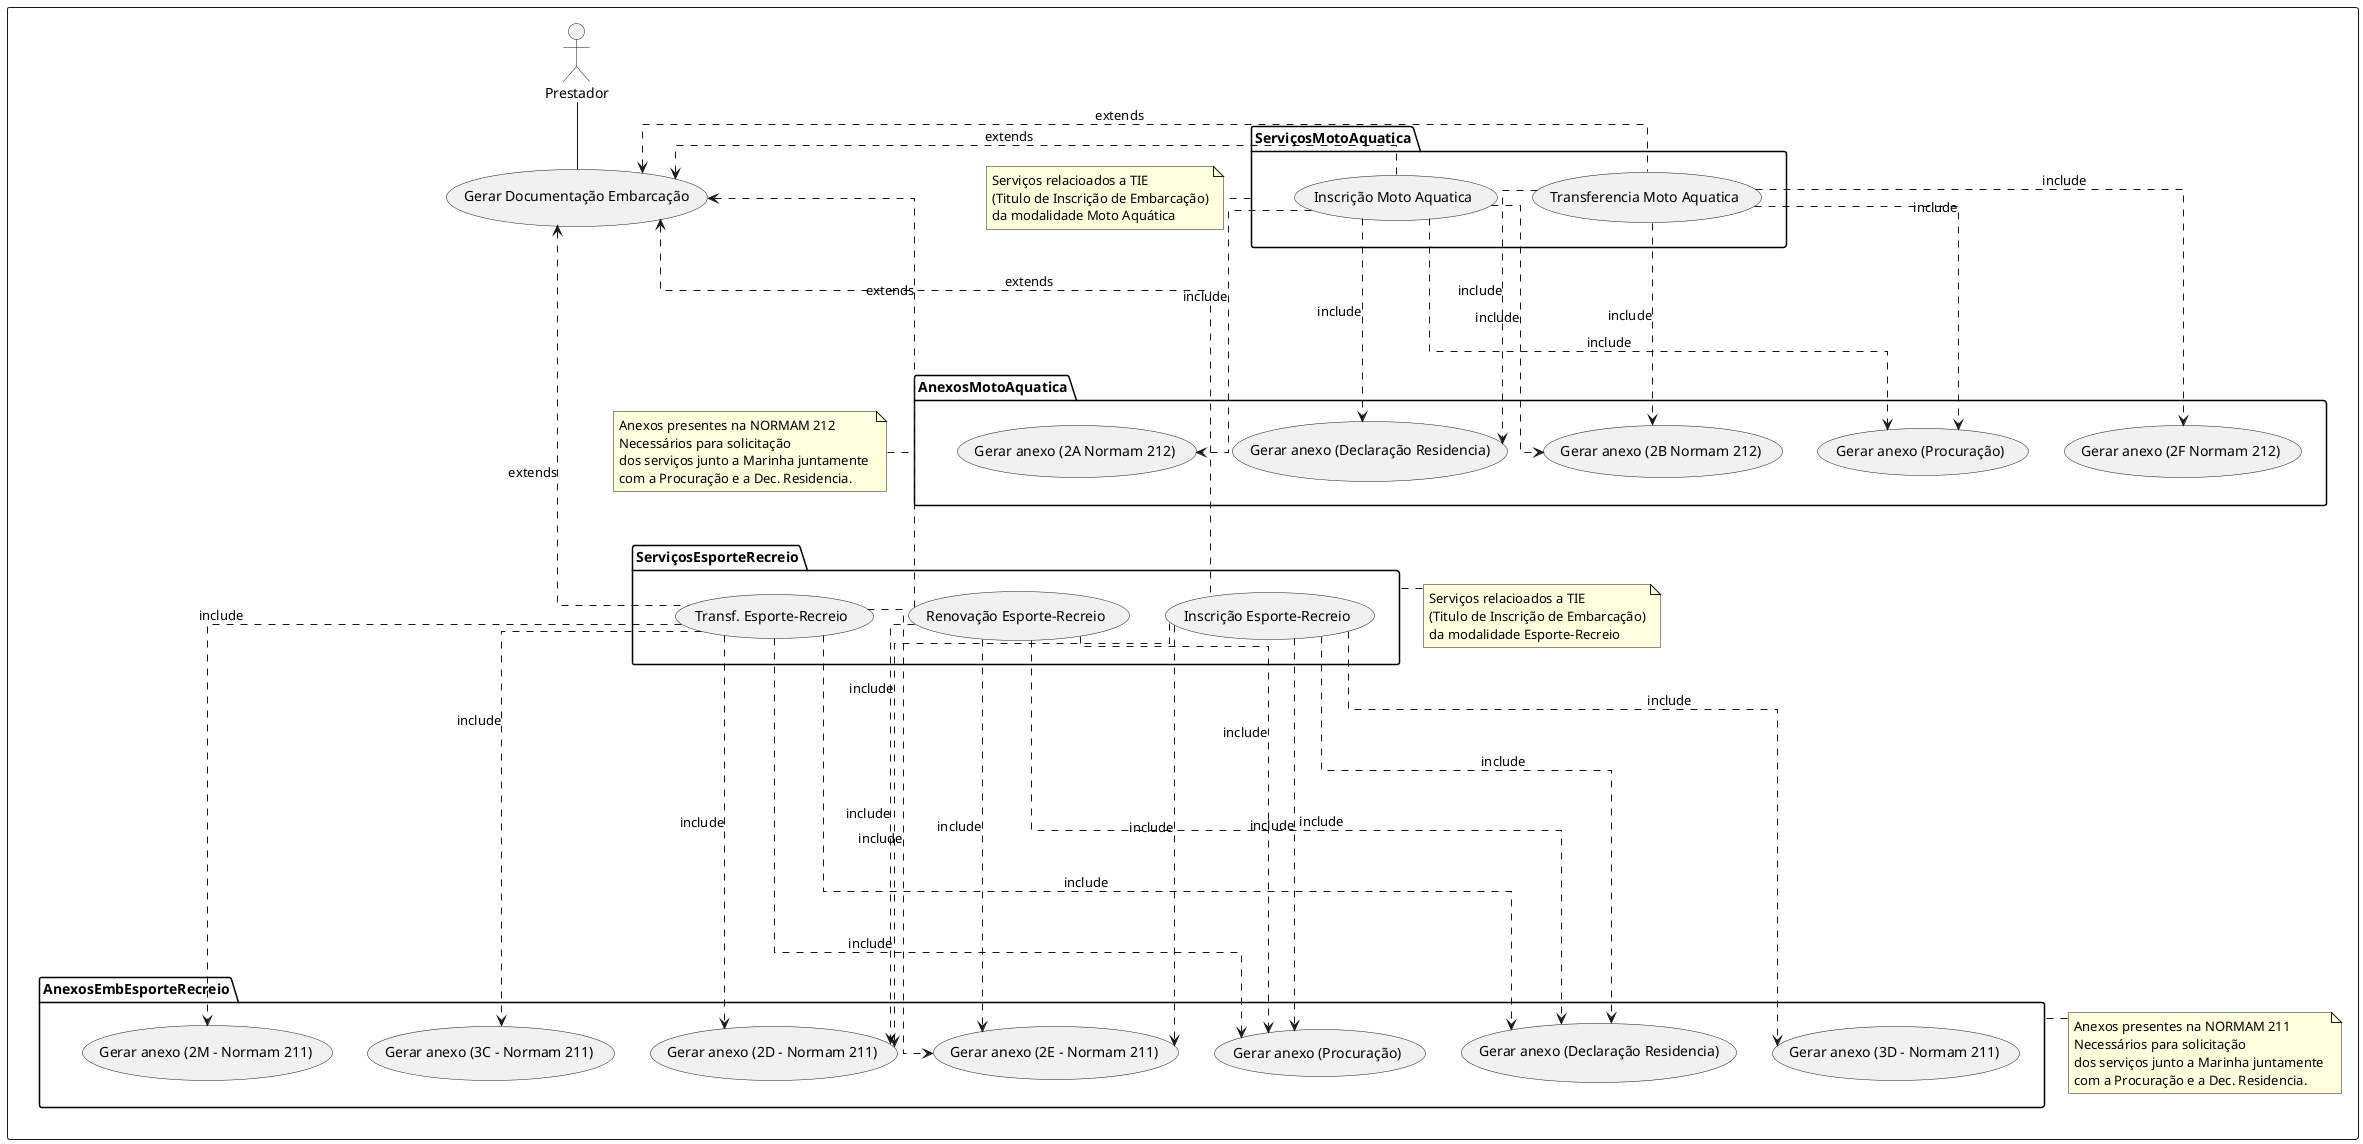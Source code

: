 @startuml
skinparam linetype ortho


rectangle {
  
actor Prestador as p

usecase "Gerar Documentação Embarcação" as gerardocsemb
p -- gerardocsemb

package ServiçosMotoAquatica {
usecase "Inscrição Moto Aquatica" as registromotoaqua
usecase "Transferencia Moto Aquatica" as transfmotoaqua
}
note right of (ServiçosMotoAquatica)
  Serviços relacioados a TIE
  (Titulo de Inscrição de Embarcação)
  da modalidade Moto Aquática
end note
package AnexosMotoAquatica {
usecase "Gerar anexo (2A Normam 212)" as anexo2a
usecase "Gerar anexo (2B Normam 212)" as anexo2b
usecase "Gerar anexo (2F Normam 212)" as anexo2f
usecase "Gerar anexo (Procuração)" as procuracao
usecase "Gerar anexo (Declaração Residencia)" as declararesidencia
}
note left of (AnexosMotoAquatica)
  Anexos presentes na NORMAM 212
  Necessários para solicitação
  dos serviços junto a Marinha juntamente 
  com a Procuração e a Dec. Residencia.
end note


gerardocsemb <. registromotoaqua : extends
gerardocsemb <. transfmotoaqua : extends

registromotoaqua .> anexo2a :include
registromotoaqua ..> anexo2b :include
registromotoaqua ...> procuracao :include
registromotoaqua ....> declararesidencia :include

transfmotoaqua .> anexo2b :include
transfmotoaqua ..> anexo2f :include
transfmotoaqua ...> procuracao :include
transfmotoaqua ....> declararesidencia :include


package ServiçosEsporteRecreio{
usecase "Inscrição Esporte-Recreio" as emissaotieesprec
usecase "Renovação Esporte-Recreio" as renovatieesprec
usecase "Transf. Esporte-Recreio" as transfesprec
}

note left of (ServiçosEsporteRecreio)
  Serviços relacioados a TIE
  (Titulo de Inscrição de Embarcação)
  da modalidade Esporte-Recreio
end note

package AnexosEmbEsporteRecreio {
usecase "Gerar anexo (2D - Normam 211)" as Anexo2d
usecase "Gerar anexo (2E - Normam 211)" as Anexo2e
usecase "Gerar anexo (2M - Normam 211)" as Anexo2m
usecase "Gerar anexo (3C - Normam 211)" as Anexo3c
usecase "Gerar anexo (3D - Normam 211)" as Anexo3d
usecase "Gerar anexo (Procuração)" as procuracao2
usecase "Gerar anexo (Declaração Residencia)" as declararesidencia2
}
note left of (AnexosEmbEsporteRecreio)
  Anexos presentes na NORMAM 211
  Necessários para solicitação
  dos serviços junto a Marinha juntamente 
  com a Procuração e a Dec. Residencia.
end note

gerardocsemb <.... emissaotieesprec : extends
gerardocsemb <.... renovatieesprec : extends
gerardocsemb <..... transfesprec : extends

emissaotieesprec .> Anexo2d :include
emissaotieesprec ..> Anexo2e :include
emissaotieesprec ...> Anexo3d :include
emissaotieesprec ....> procuracao2 :include
emissaotieesprec .....> declararesidencia2 :include

renovatieesprec ..> Anexo2d :include
renovatieesprec ...> Anexo2e :include
renovatieesprec ....> procuracao2 :include
renovatieesprec ......> declararesidencia2 :include

transfesprec ...> Anexo2e :include
transfesprec ....> Anexo2d :include
transfesprec .....> Anexo2m :include
transfesprec .....> Anexo3c :include
transfesprec .......> procuracao2 :include
transfesprec ........> declararesidencia2 :include
}
@enduml